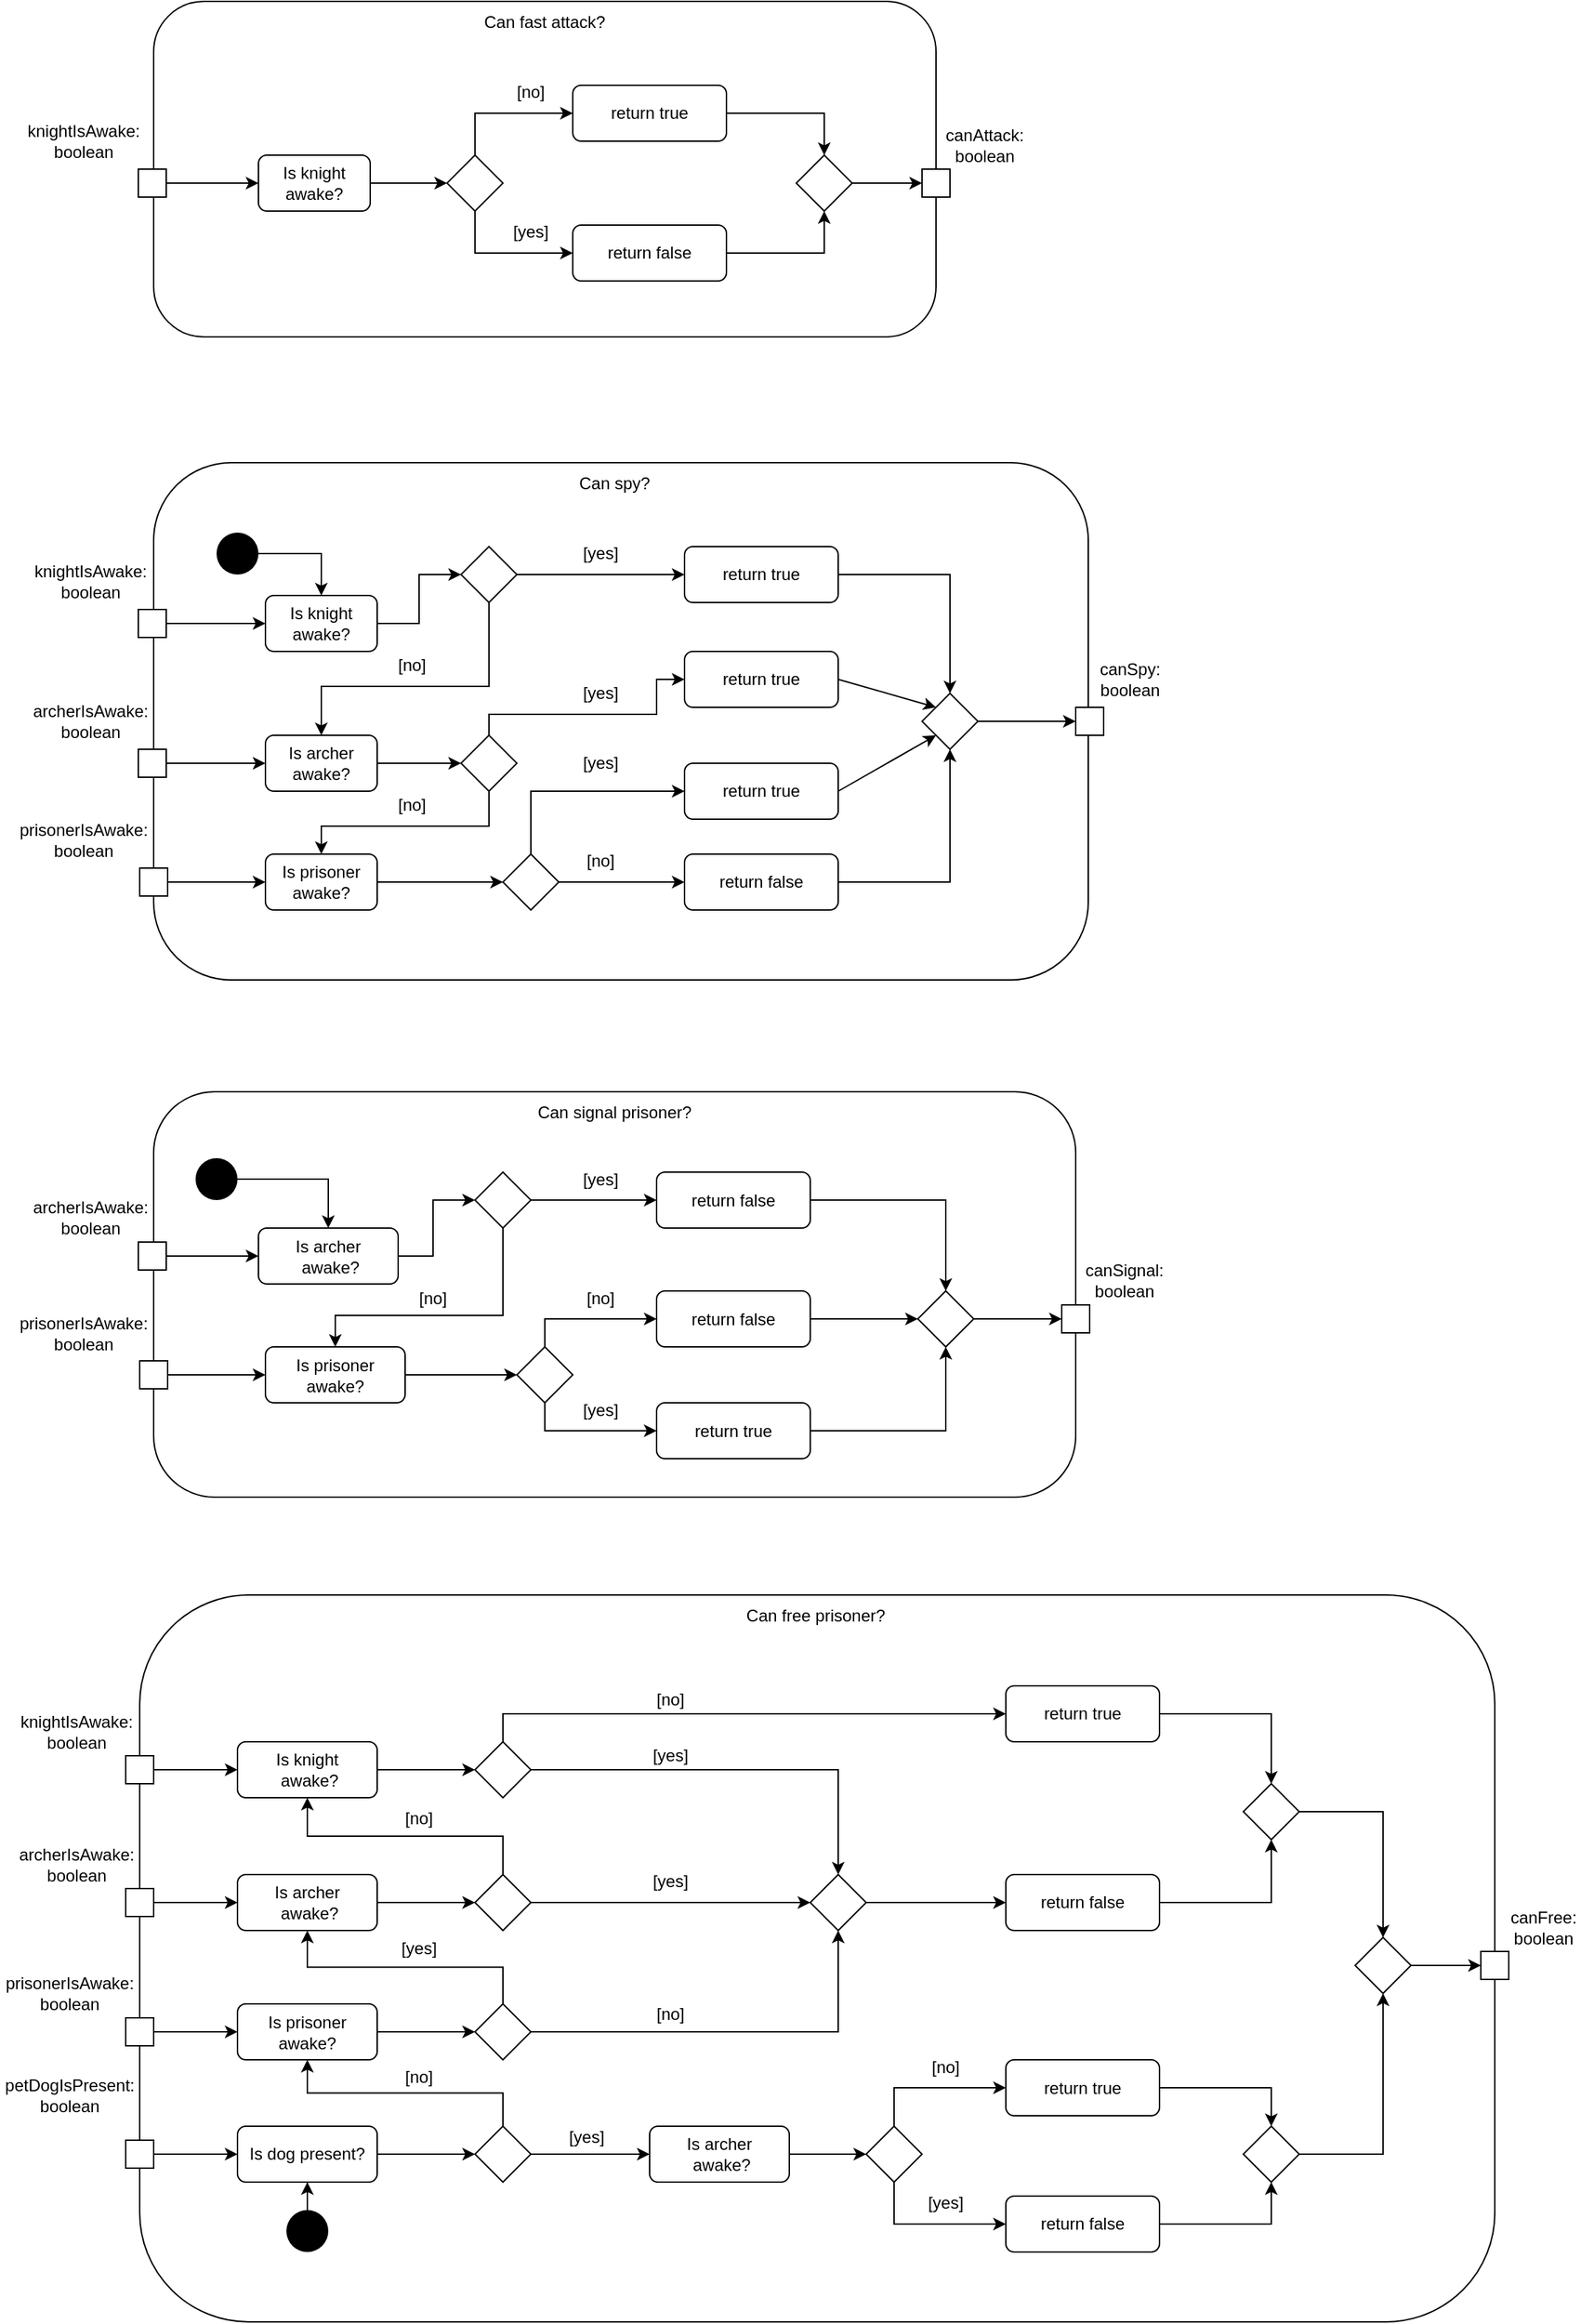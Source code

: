 <mxfile version="18.0.6" type="device"><diagram id="F-6555nhBSFnCL-JYYrk" name="Activity Diagram"><mxGraphModel dx="1100" dy="865" grid="1" gridSize="10" guides="1" tooltips="1" connect="1" arrows="1" fold="1" page="1" pageScale="1" pageWidth="1654" pageHeight="1169" math="0" shadow="0"><root><mxCell id="0"/><mxCell id="1" parent="0"/><mxCell id="mSTS2hrb1f3b5BNzl61b-1" value="" style="rounded=1;whiteSpace=wrap;html=1;" parent="1" vertex="1"><mxGeometry x="140" y="80" width="560" height="240" as="geometry"/></mxCell><mxCell id="mSTS2hrb1f3b5BNzl61b-2" value="Can fast attack?" style="text;html=1;strokeColor=none;fillColor=none;align=center;verticalAlign=middle;whiteSpace=wrap;rounded=0;" parent="1" vertex="1"><mxGeometry x="140" y="80" width="560" height="30" as="geometry"/></mxCell><mxCell id="mSTS2hrb1f3b5BNzl61b-3" value="knightIsAwake: boolean" style="text;html=1;strokeColor=none;fillColor=none;align=center;verticalAlign=middle;whiteSpace=wrap;rounded=0;" parent="1" vertex="1"><mxGeometry x="40" y="160" width="100" height="40" as="geometry"/></mxCell><mxCell id="owUKqP2FY6-8kWXUfqM4-66" style="edgeStyle=orthogonalEdgeStyle;rounded=0;orthogonalLoop=1;jettySize=auto;html=1;exitX=1;exitY=0.5;exitDx=0;exitDy=0;entryX=0;entryY=0.5;entryDx=0;entryDy=0;fontSize=12;" parent="1" source="mSTS2hrb1f3b5BNzl61b-4" target="owUKqP2FY6-8kWXUfqM4-55" edge="1"><mxGeometry relative="1" as="geometry"/></mxCell><mxCell id="mSTS2hrb1f3b5BNzl61b-4" value="" style="rounded=0;whiteSpace=wrap;html=1;" parent="1" vertex="1"><mxGeometry x="129" y="200" width="20" height="20" as="geometry"/></mxCell><mxCell id="mSTS2hrb1f3b5BNzl61b-5" value="" style="rounded=1;whiteSpace=wrap;html=1;" parent="1" vertex="1"><mxGeometry x="140" y="410" width="669" height="370" as="geometry"/></mxCell><mxCell id="mSTS2hrb1f3b5BNzl61b-6" value="Can spy?" style="text;html=1;strokeColor=none;fillColor=none;align=center;verticalAlign=middle;whiteSpace=wrap;rounded=0;" parent="1" vertex="1"><mxGeometry x="140" y="410" width="660" height="30" as="geometry"/></mxCell><mxCell id="mSTS2hrb1f3b5BNzl61b-31" style="edgeStyle=orthogonalEdgeStyle;rounded=0;orthogonalLoop=1;jettySize=auto;html=1;exitX=1;exitY=0.5;exitDx=0;exitDy=0;entryX=0;entryY=0.5;entryDx=0;entryDy=0;" parent="1" source="mSTS2hrb1f3b5BNzl61b-7" target="mSTS2hrb1f3b5BNzl61b-29" edge="1"><mxGeometry relative="1" as="geometry"/></mxCell><mxCell id="mSTS2hrb1f3b5BNzl61b-7" value="" style="rounded=0;whiteSpace=wrap;html=1;" parent="1" vertex="1"><mxGeometry x="129" y="515" width="20" height="20" as="geometry"/></mxCell><mxCell id="mSTS2hrb1f3b5BNzl61b-8" value="knightIsAwake: boolean" style="text;html=1;strokeColor=none;fillColor=none;align=center;verticalAlign=middle;whiteSpace=wrap;rounded=0;" parent="1" vertex="1"><mxGeometry x="50" y="475" width="90" height="40" as="geometry"/></mxCell><mxCell id="mSTS2hrb1f3b5BNzl61b-9" value="archerIsAwake: boolean" style="text;html=1;strokeColor=none;fillColor=none;align=center;verticalAlign=middle;whiteSpace=wrap;rounded=0;" parent="1" vertex="1"><mxGeometry x="50" y="577.5" width="90" height="35" as="geometry"/></mxCell><mxCell id="mSTS2hrb1f3b5BNzl61b-10" value="prisonerIsAwake: boolean" style="text;html=1;strokeColor=none;fillColor=none;align=center;verticalAlign=middle;whiteSpace=wrap;rounded=0;" parent="1" vertex="1"><mxGeometry x="40" y="660" width="100" height="40" as="geometry"/></mxCell><mxCell id="mSTS2hrb1f3b5BNzl61b-33" style="edgeStyle=orthogonalEdgeStyle;rounded=0;orthogonalLoop=1;jettySize=auto;html=1;exitX=1;exitY=0.5;exitDx=0;exitDy=0;entryX=0;entryY=0.5;entryDx=0;entryDy=0;" parent="1" source="mSTS2hrb1f3b5BNzl61b-11" target="mSTS2hrb1f3b5BNzl61b-32" edge="1"><mxGeometry relative="1" as="geometry"/></mxCell><mxCell id="mSTS2hrb1f3b5BNzl61b-11" value="" style="rounded=0;whiteSpace=wrap;html=1;" parent="1" vertex="1"><mxGeometry x="129" y="615" width="20" height="20" as="geometry"/></mxCell><mxCell id="mSTS2hrb1f3b5BNzl61b-49" style="edgeStyle=orthogonalEdgeStyle;rounded=0;orthogonalLoop=1;jettySize=auto;html=1;exitX=1;exitY=0.5;exitDx=0;exitDy=0;entryX=0;entryY=0.5;entryDx=0;entryDy=0;" parent="1" source="mSTS2hrb1f3b5BNzl61b-13" target="mSTS2hrb1f3b5BNzl61b-47" edge="1"><mxGeometry relative="1" as="geometry"><Array as="points"><mxPoint x="170" y="710"/><mxPoint x="170" y="710"/></Array></mxGeometry></mxCell><mxCell id="mSTS2hrb1f3b5BNzl61b-13" value="" style="rounded=0;whiteSpace=wrap;html=1;" parent="1" vertex="1"><mxGeometry x="130" y="700" width="20" height="20" as="geometry"/></mxCell><mxCell id="mSTS2hrb1f3b5BNzl61b-16" value="" style="rounded=0;whiteSpace=wrap;html=1;" parent="1" vertex="1"><mxGeometry x="800" y="585" width="20" height="20" as="geometry"/></mxCell><mxCell id="mSTS2hrb1f3b5BNzl61b-17" value="canSpy: boolean" style="text;html=1;strokeColor=none;fillColor=none;align=center;verticalAlign=middle;whiteSpace=wrap;rounded=0;" parent="1" vertex="1"><mxGeometry x="809" y="547.5" width="60" height="35" as="geometry"/></mxCell><mxCell id="mSTS2hrb1f3b5BNzl61b-27" style="edgeStyle=orthogonalEdgeStyle;rounded=0;orthogonalLoop=1;jettySize=auto;html=1;exitX=1;exitY=0.5;exitDx=0;exitDy=0;entryX=0;entryY=0.5;entryDx=0;entryDy=0;" parent="1" source="mSTS2hrb1f3b5BNzl61b-18" target="mSTS2hrb1f3b5BNzl61b-19" edge="1"><mxGeometry relative="1" as="geometry"/></mxCell><mxCell id="Atstb1nuNKTIHu442hOC-17" style="edgeStyle=orthogonalEdgeStyle;rounded=0;orthogonalLoop=1;jettySize=auto;html=1;exitX=0.5;exitY=1;exitDx=0;exitDy=0;entryX=0.5;entryY=0;entryDx=0;entryDy=0;fontSize=12;" edge="1" parent="1" source="mSTS2hrb1f3b5BNzl61b-18" target="mSTS2hrb1f3b5BNzl61b-32"><mxGeometry relative="1" as="geometry"><Array as="points"><mxPoint x="380" y="570"/><mxPoint x="260" y="570"/></Array></mxGeometry></mxCell><mxCell id="mSTS2hrb1f3b5BNzl61b-18" value="" style="rhombus;whiteSpace=wrap;html=1;" parent="1" vertex="1"><mxGeometry x="360" y="470" width="40" height="40" as="geometry"/></mxCell><mxCell id="mSTS2hrb1f3b5BNzl61b-21" style="edgeStyle=orthogonalEdgeStyle;rounded=0;orthogonalLoop=1;jettySize=auto;html=1;exitX=1;exitY=0.5;exitDx=0;exitDy=0;entryX=0.5;entryY=0;entryDx=0;entryDy=0;" parent="1" source="mSTS2hrb1f3b5BNzl61b-19" target="mSTS2hrb1f3b5BNzl61b-25" edge="1"><mxGeometry relative="1" as="geometry"><mxPoint x="660" y="515" as="targetPoint"/></mxGeometry></mxCell><mxCell id="mSTS2hrb1f3b5BNzl61b-19" value="return true" style="rounded=1;whiteSpace=wrap;html=1;" parent="1" vertex="1"><mxGeometry x="520" y="470" width="110" height="40" as="geometry"/></mxCell><mxCell id="mSTS2hrb1f3b5BNzl61b-26" style="edgeStyle=orthogonalEdgeStyle;rounded=0;orthogonalLoop=1;jettySize=auto;html=1;exitX=1;exitY=0.5;exitDx=0;exitDy=0;entryX=0;entryY=0.5;entryDx=0;entryDy=0;" parent="1" source="mSTS2hrb1f3b5BNzl61b-25" target="mSTS2hrb1f3b5BNzl61b-16" edge="1"><mxGeometry relative="1" as="geometry"/></mxCell><mxCell id="mSTS2hrb1f3b5BNzl61b-25" value="" style="rhombus;whiteSpace=wrap;html=1;" parent="1" vertex="1"><mxGeometry x="690" y="575" width="40" height="40" as="geometry"/></mxCell><mxCell id="mSTS2hrb1f3b5BNzl61b-28" value="[yes]" style="text;html=1;strokeColor=none;fillColor=none;align=center;verticalAlign=middle;whiteSpace=wrap;rounded=0;" parent="1" vertex="1"><mxGeometry x="430" y="460" width="60" height="30" as="geometry"/></mxCell><mxCell id="mSTS2hrb1f3b5BNzl61b-30" style="edgeStyle=orthogonalEdgeStyle;rounded=0;orthogonalLoop=1;jettySize=auto;html=1;exitX=1;exitY=0.5;exitDx=0;exitDy=0;entryX=0;entryY=0.5;entryDx=0;entryDy=0;" parent="1" source="mSTS2hrb1f3b5BNzl61b-29" target="mSTS2hrb1f3b5BNzl61b-18" edge="1"><mxGeometry relative="1" as="geometry"><Array as="points"><mxPoint x="330" y="525"/><mxPoint x="330" y="490"/></Array></mxGeometry></mxCell><mxCell id="mSTS2hrb1f3b5BNzl61b-29" value="Is knight awake?" style="rounded=1;whiteSpace=wrap;html=1;" parent="1" vertex="1"><mxGeometry x="220" y="505" width="80" height="40" as="geometry"/></mxCell><mxCell id="mSTS2hrb1f3b5BNzl61b-46" style="edgeStyle=orthogonalEdgeStyle;rounded=0;orthogonalLoop=1;jettySize=auto;html=1;exitX=1;exitY=0.5;exitDx=0;exitDy=0;entryX=0;entryY=0.5;entryDx=0;entryDy=0;" parent="1" source="mSTS2hrb1f3b5BNzl61b-32" target="mSTS2hrb1f3b5BNzl61b-34" edge="1"><mxGeometry relative="1" as="geometry"><Array as="points"/></mxGeometry></mxCell><mxCell id="mSTS2hrb1f3b5BNzl61b-32" value="Is archer awake?" style="rounded=1;whiteSpace=wrap;html=1;" parent="1" vertex="1"><mxGeometry x="220" y="605" width="80" height="40" as="geometry"/></mxCell><mxCell id="mSTS2hrb1f3b5BNzl61b-41" style="edgeStyle=orthogonalEdgeStyle;rounded=0;orthogonalLoop=1;jettySize=auto;html=1;exitX=0.5;exitY=1;exitDx=0;exitDy=0;entryX=0.5;entryY=0;entryDx=0;entryDy=0;" parent="1" source="mSTS2hrb1f3b5BNzl61b-34" target="mSTS2hrb1f3b5BNzl61b-47" edge="1"><mxGeometry relative="1" as="geometry"><Array as="points"><mxPoint x="380" y="670"/><mxPoint x="260" y="670"/></Array></mxGeometry></mxCell><mxCell id="Atstb1nuNKTIHu442hOC-19" style="edgeStyle=orthogonalEdgeStyle;rounded=0;orthogonalLoop=1;jettySize=auto;html=1;exitX=0.5;exitY=0;exitDx=0;exitDy=0;entryX=0;entryY=0.5;entryDx=0;entryDy=0;fontSize=12;" edge="1" parent="1" source="mSTS2hrb1f3b5BNzl61b-34" target="mSTS2hrb1f3b5BNzl61b-37"><mxGeometry relative="1" as="geometry"><Array as="points"><mxPoint x="380" y="590"/><mxPoint x="500" y="590"/><mxPoint x="500" y="565"/></Array></mxGeometry></mxCell><mxCell id="mSTS2hrb1f3b5BNzl61b-34" value="" style="rhombus;whiteSpace=wrap;html=1;" parent="1" vertex="1"><mxGeometry x="360" y="605" width="40" height="40" as="geometry"/></mxCell><mxCell id="mSTS2hrb1f3b5BNzl61b-36" value="[no]" style="text;html=1;strokeColor=none;fillColor=none;align=center;verticalAlign=middle;whiteSpace=wrap;rounded=0;" parent="1" vertex="1"><mxGeometry x="295" y="540" width="60" height="30" as="geometry"/></mxCell><mxCell id="mSTS2hrb1f3b5BNzl61b-39" style="rounded=0;orthogonalLoop=1;jettySize=auto;html=1;exitX=1;exitY=0.5;exitDx=0;exitDy=0;entryX=0;entryY=0;entryDx=0;entryDy=0;" parent="1" source="mSTS2hrb1f3b5BNzl61b-37" target="mSTS2hrb1f3b5BNzl61b-25" edge="1"><mxGeometry relative="1" as="geometry"/></mxCell><mxCell id="mSTS2hrb1f3b5BNzl61b-37" value="return true" style="rounded=1;whiteSpace=wrap;html=1;" parent="1" vertex="1"><mxGeometry x="520" y="545" width="110" height="40" as="geometry"/></mxCell><mxCell id="Atstb1nuNKTIHu442hOC-10" style="edgeStyle=orthogonalEdgeStyle;rounded=0;orthogonalLoop=1;jettySize=auto;html=1;exitX=0.5;exitY=0;exitDx=0;exitDy=0;entryX=0;entryY=0.5;entryDx=0;entryDy=0;fontSize=12;" edge="1" parent="1" source="mSTS2hrb1f3b5BNzl61b-40" target="mSTS2hrb1f3b5BNzl61b-43"><mxGeometry relative="1" as="geometry"/></mxCell><mxCell id="mSTS2hrb1f3b5BNzl61b-40" value="" style="rhombus;whiteSpace=wrap;html=1;" parent="1" vertex="1"><mxGeometry x="390" y="690" width="40" height="40" as="geometry"/></mxCell><mxCell id="mSTS2hrb1f3b5BNzl61b-42" value="[no]" style="text;html=1;strokeColor=none;fillColor=none;align=center;verticalAlign=middle;whiteSpace=wrap;rounded=0;" parent="1" vertex="1"><mxGeometry x="295" y="640" width="60" height="30" as="geometry"/></mxCell><mxCell id="mSTS2hrb1f3b5BNzl61b-45" style="rounded=0;orthogonalLoop=1;jettySize=auto;html=1;exitX=1;exitY=0.5;exitDx=0;exitDy=0;entryX=0;entryY=1;entryDx=0;entryDy=0;" parent="1" source="mSTS2hrb1f3b5BNzl61b-43" target="mSTS2hrb1f3b5BNzl61b-25" edge="1"><mxGeometry relative="1" as="geometry"/></mxCell><mxCell id="mSTS2hrb1f3b5BNzl61b-43" value="return true" style="rounded=1;whiteSpace=wrap;html=1;" parent="1" vertex="1"><mxGeometry x="520" y="625" width="110" height="40" as="geometry"/></mxCell><mxCell id="mSTS2hrb1f3b5BNzl61b-48" style="edgeStyle=orthogonalEdgeStyle;rounded=0;orthogonalLoop=1;jettySize=auto;html=1;exitX=1;exitY=0.5;exitDx=0;exitDy=0;entryX=0;entryY=0.5;entryDx=0;entryDy=0;" parent="1" source="mSTS2hrb1f3b5BNzl61b-47" target="mSTS2hrb1f3b5BNzl61b-40" edge="1"><mxGeometry relative="1" as="geometry"><Array as="points"/></mxGeometry></mxCell><mxCell id="mSTS2hrb1f3b5BNzl61b-47" value="Is prisoner awake?" style="rounded=1;whiteSpace=wrap;html=1;" parent="1" vertex="1"><mxGeometry x="220" y="690" width="80" height="40" as="geometry"/></mxCell><mxCell id="mSTS2hrb1f3b5BNzl61b-53" style="edgeStyle=orthogonalEdgeStyle;rounded=0;orthogonalLoop=1;jettySize=auto;html=1;exitX=1;exitY=0.5;exitDx=0;exitDy=0;entryX=0.5;entryY=1;entryDx=0;entryDy=0;" parent="1" source="mSTS2hrb1f3b5BNzl61b-52" target="mSTS2hrb1f3b5BNzl61b-25" edge="1"><mxGeometry relative="1" as="geometry"/></mxCell><mxCell id="mSTS2hrb1f3b5BNzl61b-52" value="return false" style="rounded=1;whiteSpace=wrap;html=1;" parent="1" vertex="1"><mxGeometry x="520" y="690" width="110" height="40" as="geometry"/></mxCell><mxCell id="Atstb1nuNKTIHu442hOC-11" style="edgeStyle=orthogonalEdgeStyle;rounded=0;orthogonalLoop=1;jettySize=auto;html=1;exitX=1;exitY=0.5;exitDx=0;exitDy=0;entryX=0;entryY=0.5;entryDx=0;entryDy=0;fontSize=12;" edge="1" parent="1" source="mSTS2hrb1f3b5BNzl61b-40" target="mSTS2hrb1f3b5BNzl61b-52"><mxGeometry relative="1" as="geometry"><Array as="points"><mxPoint x="520" y="710"/></Array></mxGeometry></mxCell><mxCell id="mSTS2hrb1f3b5BNzl61b-55" value="[no]" style="text;html=1;strokeColor=none;fillColor=none;align=center;verticalAlign=middle;whiteSpace=wrap;rounded=0;" parent="1" vertex="1"><mxGeometry x="430" y="680" width="60" height="30" as="geometry"/></mxCell><mxCell id="mSTS2hrb1f3b5BNzl61b-56" value="[yes]" style="text;html=1;strokeColor=none;fillColor=none;align=center;verticalAlign=middle;whiteSpace=wrap;rounded=0;" parent="1" vertex="1"><mxGeometry x="430" y="560" width="60" height="30" as="geometry"/></mxCell><mxCell id="mSTS2hrb1f3b5BNzl61b-57" value="[yes]" style="text;html=1;strokeColor=none;fillColor=none;align=center;verticalAlign=middle;whiteSpace=wrap;rounded=0;" parent="1" vertex="1"><mxGeometry x="430" y="610" width="60" height="30" as="geometry"/></mxCell><mxCell id="mSTS2hrb1f3b5BNzl61b-59" value="" style="rounded=1;whiteSpace=wrap;html=1;" parent="1" vertex="1"><mxGeometry x="140" y="860" width="660" height="290" as="geometry"/></mxCell><mxCell id="mSTS2hrb1f3b5BNzl61b-60" value="Can signal prisoner?" style="text;html=1;strokeColor=none;fillColor=none;align=center;verticalAlign=middle;whiteSpace=wrap;rounded=0;" parent="1" vertex="1"><mxGeometry x="140" y="860" width="660" height="30" as="geometry"/></mxCell><mxCell id="mSTS2hrb1f3b5BNzl61b-61" value="archerIsAwake: boolean" style="text;html=1;strokeColor=none;fillColor=none;align=center;verticalAlign=middle;whiteSpace=wrap;rounded=0;" parent="1" vertex="1"><mxGeometry x="50" y="932.5" width="90" height="35" as="geometry"/></mxCell><mxCell id="mSTS2hrb1f3b5BNzl61b-62" value="prisonerIsAwake: boolean" style="text;html=1;strokeColor=none;fillColor=none;align=center;verticalAlign=middle;whiteSpace=wrap;rounded=0;" parent="1" vertex="1"><mxGeometry x="40" y="1012.5" width="100" height="40" as="geometry"/></mxCell><mxCell id="mSTS2hrb1f3b5BNzl61b-66" style="rounded=0;orthogonalLoop=1;jettySize=auto;html=1;exitX=1;exitY=0.5;exitDx=0;exitDy=0;entryX=0;entryY=0.5;entryDx=0;entryDy=0;edgeStyle=orthogonalEdgeStyle;" parent="1" source="mSTS2hrb1f3b5BNzl61b-63" target="mSTS2hrb1f3b5BNzl61b-65" edge="1"><mxGeometry relative="1" as="geometry"/></mxCell><mxCell id="mSTS2hrb1f3b5BNzl61b-63" value="" style="rounded=0;whiteSpace=wrap;html=1;" parent="1" vertex="1"><mxGeometry x="129" y="967.5" width="20" height="20" as="geometry"/></mxCell><mxCell id="mSTS2hrb1f3b5BNzl61b-76" style="rounded=0;orthogonalLoop=1;jettySize=auto;html=1;exitX=1;exitY=0.5;exitDx=0;exitDy=0;entryX=0;entryY=0.5;entryDx=0;entryDy=0;edgeStyle=orthogonalEdgeStyle;" parent="1" source="mSTS2hrb1f3b5BNzl61b-64" target="mSTS2hrb1f3b5BNzl61b-75" edge="1"><mxGeometry relative="1" as="geometry"/></mxCell><mxCell id="mSTS2hrb1f3b5BNzl61b-64" value="" style="rounded=0;whiteSpace=wrap;html=1;" parent="1" vertex="1"><mxGeometry x="130" y="1052.5" width="20" height="20" as="geometry"/></mxCell><mxCell id="mSTS2hrb1f3b5BNzl61b-68" style="rounded=0;orthogonalLoop=1;jettySize=auto;html=1;exitX=1;exitY=0.5;exitDx=0;exitDy=0;entryX=0;entryY=0.5;entryDx=0;entryDy=0;edgeStyle=elbowEdgeStyle;" parent="1" source="mSTS2hrb1f3b5BNzl61b-65" target="mSTS2hrb1f3b5BNzl61b-67" edge="1"><mxGeometry relative="1" as="geometry"><Array as="points"><mxPoint x="340" y="938"/><mxPoint x="340" y="980"/></Array></mxGeometry></mxCell><mxCell id="mSTS2hrb1f3b5BNzl61b-65" value="Is archer&lt;br&gt;&amp;nbsp;awake?" style="rounded=1;whiteSpace=wrap;html=1;" parent="1" vertex="1"><mxGeometry x="215" y="957.5" width="100" height="40" as="geometry"/></mxCell><mxCell id="mSTS2hrb1f3b5BNzl61b-70" style="edgeStyle=orthogonalEdgeStyle;rounded=0;orthogonalLoop=1;jettySize=auto;html=1;exitX=1;exitY=0.5;exitDx=0;exitDy=0;entryX=0;entryY=0.5;entryDx=0;entryDy=0;" parent="1" source="mSTS2hrb1f3b5BNzl61b-67" target="mSTS2hrb1f3b5BNzl61b-69" edge="1"><mxGeometry relative="1" as="geometry"/></mxCell><mxCell id="mSTS2hrb1f3b5BNzl61b-73" style="edgeStyle=orthogonalEdgeStyle;rounded=0;orthogonalLoop=1;jettySize=auto;html=1;exitX=0.5;exitY=1;exitDx=0;exitDy=0;entryX=0.5;entryY=0;entryDx=0;entryDy=0;" parent="1" source="mSTS2hrb1f3b5BNzl61b-67" target="mSTS2hrb1f3b5BNzl61b-75" edge="1"><mxGeometry relative="1" as="geometry"><Array as="points"><mxPoint x="390" y="1020"/><mxPoint x="270" y="1020"/></Array></mxGeometry></mxCell><mxCell id="mSTS2hrb1f3b5BNzl61b-67" value="" style="rhombus;whiteSpace=wrap;html=1;" parent="1" vertex="1"><mxGeometry x="370" y="917.5" width="40" height="40" as="geometry"/></mxCell><mxCell id="mSTS2hrb1f3b5BNzl61b-89" style="edgeStyle=orthogonalEdgeStyle;rounded=0;orthogonalLoop=1;jettySize=auto;html=1;exitX=1;exitY=0.5;exitDx=0;exitDy=0;entryX=0.5;entryY=0;entryDx=0;entryDy=0;" parent="1" source="mSTS2hrb1f3b5BNzl61b-69" target="mSTS2hrb1f3b5BNzl61b-87" edge="1"><mxGeometry relative="1" as="geometry"/></mxCell><mxCell id="mSTS2hrb1f3b5BNzl61b-69" value="return false" style="rounded=1;whiteSpace=wrap;html=1;" parent="1" vertex="1"><mxGeometry x="500" y="917.5" width="110" height="40" as="geometry"/></mxCell><mxCell id="mSTS2hrb1f3b5BNzl61b-71" value="[yes]" style="text;html=1;strokeColor=none;fillColor=none;align=center;verticalAlign=middle;whiteSpace=wrap;rounded=0;" parent="1" vertex="1"><mxGeometry x="430" y="907.5" width="60" height="30" as="geometry"/></mxCell><mxCell id="mSTS2hrb1f3b5BNzl61b-79" style="edgeStyle=orthogonalEdgeStyle;rounded=0;orthogonalLoop=1;jettySize=auto;html=1;exitX=0.5;exitY=0;exitDx=0;exitDy=0;entryX=0;entryY=0.5;entryDx=0;entryDy=0;" parent="1" source="mSTS2hrb1f3b5BNzl61b-72" target="mSTS2hrb1f3b5BNzl61b-78" edge="1"><mxGeometry relative="1" as="geometry"/></mxCell><mxCell id="mSTS2hrb1f3b5BNzl61b-82" style="edgeStyle=orthogonalEdgeStyle;rounded=0;orthogonalLoop=1;jettySize=auto;html=1;exitX=0.5;exitY=1;exitDx=0;exitDy=0;entryX=0;entryY=0.5;entryDx=0;entryDy=0;" parent="1" source="mSTS2hrb1f3b5BNzl61b-72" target="mSTS2hrb1f3b5BNzl61b-81" edge="1"><mxGeometry relative="1" as="geometry"/></mxCell><mxCell id="mSTS2hrb1f3b5BNzl61b-72" value="" style="rhombus;whiteSpace=wrap;html=1;" parent="1" vertex="1"><mxGeometry x="400" y="1042.5" width="40" height="40" as="geometry"/></mxCell><mxCell id="mSTS2hrb1f3b5BNzl61b-74" value="[no]" style="text;html=1;strokeColor=none;fillColor=none;align=center;verticalAlign=middle;whiteSpace=wrap;rounded=0;" parent="1" vertex="1"><mxGeometry x="310" y="992.5" width="60" height="30" as="geometry"/></mxCell><mxCell id="mSTS2hrb1f3b5BNzl61b-77" style="rounded=0;orthogonalLoop=1;jettySize=auto;html=1;exitX=1;exitY=0.5;exitDx=0;exitDy=0;entryX=0;entryY=0.5;entryDx=0;entryDy=0;edgeStyle=elbowEdgeStyle;" parent="1" source="mSTS2hrb1f3b5BNzl61b-75" target="mSTS2hrb1f3b5BNzl61b-72" edge="1"><mxGeometry relative="1" as="geometry"><Array as="points"><mxPoint x="350" y="1060"/></Array></mxGeometry></mxCell><mxCell id="mSTS2hrb1f3b5BNzl61b-75" value="Is prisoner awake?" style="rounded=1;whiteSpace=wrap;html=1;" parent="1" vertex="1"><mxGeometry x="220" y="1042.5" width="100" height="40" as="geometry"/></mxCell><mxCell id="mSTS2hrb1f3b5BNzl61b-90" style="edgeStyle=orthogonalEdgeStyle;rounded=0;orthogonalLoop=1;jettySize=auto;html=1;exitX=1;exitY=0.5;exitDx=0;exitDy=0;entryX=0;entryY=0.5;entryDx=0;entryDy=0;" parent="1" source="mSTS2hrb1f3b5BNzl61b-78" target="mSTS2hrb1f3b5BNzl61b-87" edge="1"><mxGeometry relative="1" as="geometry"/></mxCell><mxCell id="mSTS2hrb1f3b5BNzl61b-78" value="return false" style="rounded=1;whiteSpace=wrap;html=1;" parent="1" vertex="1"><mxGeometry x="500" y="1002.5" width="110" height="40" as="geometry"/></mxCell><mxCell id="mSTS2hrb1f3b5BNzl61b-80" value="[no]" style="text;html=1;strokeColor=none;fillColor=none;align=center;verticalAlign=middle;whiteSpace=wrap;rounded=0;" parent="1" vertex="1"><mxGeometry x="430" y="992.5" width="60" height="30" as="geometry"/></mxCell><mxCell id="mSTS2hrb1f3b5BNzl61b-91" style="edgeStyle=orthogonalEdgeStyle;rounded=0;orthogonalLoop=1;jettySize=auto;html=1;exitX=1;exitY=0.5;exitDx=0;exitDy=0;entryX=0.5;entryY=1;entryDx=0;entryDy=0;" parent="1" source="mSTS2hrb1f3b5BNzl61b-81" target="mSTS2hrb1f3b5BNzl61b-87" edge="1"><mxGeometry relative="1" as="geometry"/></mxCell><mxCell id="mSTS2hrb1f3b5BNzl61b-81" value="return true" style="rounded=1;whiteSpace=wrap;html=1;" parent="1" vertex="1"><mxGeometry x="500" y="1082.5" width="110" height="40" as="geometry"/></mxCell><mxCell id="mSTS2hrb1f3b5BNzl61b-83" value="[yes]" style="text;html=1;strokeColor=none;fillColor=none;align=center;verticalAlign=middle;whiteSpace=wrap;rounded=0;" parent="1" vertex="1"><mxGeometry x="430" y="1072.5" width="60" height="30" as="geometry"/></mxCell><mxCell id="mSTS2hrb1f3b5BNzl61b-84" value="" style="rounded=0;whiteSpace=wrap;html=1;" parent="1" vertex="1"><mxGeometry x="790" y="1012.5" width="20" height="20" as="geometry"/></mxCell><mxCell id="mSTS2hrb1f3b5BNzl61b-85" value="canSignal: boolean" style="text;html=1;strokeColor=none;fillColor=none;align=center;verticalAlign=middle;whiteSpace=wrap;rounded=0;" parent="1" vertex="1"><mxGeometry x="800" y="977.5" width="70" height="35" as="geometry"/></mxCell><mxCell id="mSTS2hrb1f3b5BNzl61b-88" style="edgeStyle=orthogonalEdgeStyle;rounded=0;orthogonalLoop=1;jettySize=auto;html=1;exitX=1;exitY=0.5;exitDx=0;exitDy=0;entryX=0;entryY=0.5;entryDx=0;entryDy=0;" parent="1" source="mSTS2hrb1f3b5BNzl61b-87" target="mSTS2hrb1f3b5BNzl61b-84" edge="1"><mxGeometry relative="1" as="geometry"/></mxCell><mxCell id="mSTS2hrb1f3b5BNzl61b-87" value="" style="rhombus;whiteSpace=wrap;html=1;" parent="1" vertex="1"><mxGeometry x="687" y="1002.5" width="40" height="40" as="geometry"/></mxCell><mxCell id="mSTS2hrb1f3b5BNzl61b-92" value="" style="rounded=1;whiteSpace=wrap;html=1;" parent="1" vertex="1"><mxGeometry x="130" y="1220" width="970" height="520" as="geometry"/></mxCell><mxCell id="mSTS2hrb1f3b5BNzl61b-93" value="Can free prisoner?" style="text;html=1;strokeColor=none;fillColor=none;align=center;verticalAlign=middle;whiteSpace=wrap;rounded=0;" parent="1" vertex="1"><mxGeometry x="129" y="1220" width="970" height="30" as="geometry"/></mxCell><mxCell id="mSTS2hrb1f3b5BNzl61b-94" value="knightIsAwake: boolean" style="text;html=1;strokeColor=none;fillColor=none;align=center;verticalAlign=middle;whiteSpace=wrap;rounded=0;" parent="1" vertex="1"><mxGeometry x="40" y="1300" width="90" height="35" as="geometry"/></mxCell><mxCell id="mSTS2hrb1f3b5BNzl61b-120" style="edgeStyle=orthogonalEdgeStyle;rounded=0;orthogonalLoop=1;jettySize=auto;html=1;exitX=1;exitY=0.5;exitDx=0;exitDy=0;entryX=0;entryY=0.5;entryDx=0;entryDy=0;" parent="1" source="mSTS2hrb1f3b5BNzl61b-95" target="mSTS2hrb1f3b5BNzl61b-117" edge="1"><mxGeometry relative="1" as="geometry"/></mxCell><mxCell id="mSTS2hrb1f3b5BNzl61b-95" value="" style="rounded=0;whiteSpace=wrap;html=1;" parent="1" vertex="1"><mxGeometry x="120" y="1335" width="20" height="20" as="geometry"/></mxCell><mxCell id="mSTS2hrb1f3b5BNzl61b-96" value="archerIsAwake: boolean" style="text;html=1;strokeColor=none;fillColor=none;align=center;verticalAlign=middle;whiteSpace=wrap;rounded=0;" parent="1" vertex="1"><mxGeometry x="40" y="1395" width="90" height="35" as="geometry"/></mxCell><mxCell id="mSTS2hrb1f3b5BNzl61b-121" style="edgeStyle=orthogonalEdgeStyle;rounded=0;orthogonalLoop=1;jettySize=auto;html=1;exitX=1;exitY=0.5;exitDx=0;exitDy=0;entryX=0;entryY=0.5;entryDx=0;entryDy=0;" parent="1" source="mSTS2hrb1f3b5BNzl61b-97" target="mSTS2hrb1f3b5BNzl61b-116" edge="1"><mxGeometry relative="1" as="geometry"/></mxCell><mxCell id="mSTS2hrb1f3b5BNzl61b-97" value="" style="rounded=0;whiteSpace=wrap;html=1;" parent="1" vertex="1"><mxGeometry x="120" y="1430" width="20" height="20" as="geometry"/></mxCell><mxCell id="mSTS2hrb1f3b5BNzl61b-98" value="prisonerIsAwake: boolean" style="text;html=1;strokeColor=none;fillColor=none;align=center;verticalAlign=middle;whiteSpace=wrap;rounded=0;" parent="1" vertex="1"><mxGeometry x="30" y="1487.5" width="100" height="35" as="geometry"/></mxCell><mxCell id="mSTS2hrb1f3b5BNzl61b-122" style="edgeStyle=orthogonalEdgeStyle;rounded=0;orthogonalLoop=1;jettySize=auto;html=1;exitX=1;exitY=0.5;exitDx=0;exitDy=0;entryX=0;entryY=0.5;entryDx=0;entryDy=0;" parent="1" source="mSTS2hrb1f3b5BNzl61b-99" target="mSTS2hrb1f3b5BNzl61b-109" edge="1"><mxGeometry relative="1" as="geometry"/></mxCell><mxCell id="mSTS2hrb1f3b5BNzl61b-99" value="" style="rounded=0;whiteSpace=wrap;html=1;" parent="1" vertex="1"><mxGeometry x="120" y="1522.5" width="20" height="20" as="geometry"/></mxCell><mxCell id="mSTS2hrb1f3b5BNzl61b-100" value="petDogIsPresent: boolean" style="text;html=1;strokeColor=none;fillColor=none;align=center;verticalAlign=middle;whiteSpace=wrap;rounded=0;" parent="1" vertex="1"><mxGeometry x="30" y="1560" width="100" height="35" as="geometry"/></mxCell><mxCell id="mSTS2hrb1f3b5BNzl61b-123" style="edgeStyle=orthogonalEdgeStyle;rounded=0;orthogonalLoop=1;jettySize=auto;html=1;exitX=1;exitY=0.5;exitDx=0;exitDy=0;entryX=0;entryY=0.5;entryDx=0;entryDy=0;" parent="1" source="mSTS2hrb1f3b5BNzl61b-101" target="mSTS2hrb1f3b5BNzl61b-102" edge="1"><mxGeometry relative="1" as="geometry"/></mxCell><mxCell id="mSTS2hrb1f3b5BNzl61b-101" value="" style="rounded=0;whiteSpace=wrap;html=1;" parent="1" vertex="1"><mxGeometry x="120" y="1610" width="20" height="20" as="geometry"/></mxCell><mxCell id="mSTS2hrb1f3b5BNzl61b-106" style="edgeStyle=orthogonalEdgeStyle;rounded=0;orthogonalLoop=1;jettySize=auto;html=1;exitX=1;exitY=0.5;exitDx=0;exitDy=0;entryX=0;entryY=0.5;entryDx=0;entryDy=0;" parent="1" source="mSTS2hrb1f3b5BNzl61b-102" target="mSTS2hrb1f3b5BNzl61b-103" edge="1"><mxGeometry relative="1" as="geometry"/></mxCell><mxCell id="mSTS2hrb1f3b5BNzl61b-102" value="Is dog present?" style="rounded=1;whiteSpace=wrap;html=1;" parent="1" vertex="1"><mxGeometry x="200" y="1600" width="100" height="40" as="geometry"/></mxCell><mxCell id="mSTS2hrb1f3b5BNzl61b-105" style="edgeStyle=orthogonalEdgeStyle;rounded=0;orthogonalLoop=1;jettySize=auto;html=1;exitX=1;exitY=0.5;exitDx=0;exitDy=0;entryX=0;entryY=0.5;entryDx=0;entryDy=0;" parent="1" source="mSTS2hrb1f3b5BNzl61b-103" target="mSTS2hrb1f3b5BNzl61b-104" edge="1"><mxGeometry relative="1" as="geometry"/></mxCell><mxCell id="mSTS2hrb1f3b5BNzl61b-112" style="edgeStyle=orthogonalEdgeStyle;rounded=0;orthogonalLoop=1;jettySize=auto;html=1;exitX=0.5;exitY=0;exitDx=0;exitDy=0;entryX=0.5;entryY=1;entryDx=0;entryDy=0;" parent="1" source="mSTS2hrb1f3b5BNzl61b-103" target="mSTS2hrb1f3b5BNzl61b-109" edge="1"><mxGeometry relative="1" as="geometry"/></mxCell><mxCell id="mSTS2hrb1f3b5BNzl61b-103" value="" style="rhombus;whiteSpace=wrap;html=1;" parent="1" vertex="1"><mxGeometry x="370" y="1600" width="40" height="40" as="geometry"/></mxCell><mxCell id="owUKqP2FY6-8kWXUfqM4-1" style="edgeStyle=orthogonalEdgeStyle;rounded=0;orthogonalLoop=1;jettySize=auto;html=1;exitX=1;exitY=0.5;exitDx=0;exitDy=0;entryX=0;entryY=0.5;entryDx=0;entryDy=0;" parent="1" source="mSTS2hrb1f3b5BNzl61b-104" target="mSTS2hrb1f3b5BNzl61b-108" edge="1"><mxGeometry relative="1" as="geometry"/></mxCell><mxCell id="mSTS2hrb1f3b5BNzl61b-104" value="Is archer&lt;br&gt;&amp;nbsp;awake?" style="rounded=1;whiteSpace=wrap;html=1;" parent="1" vertex="1"><mxGeometry x="495" y="1600" width="100" height="40" as="geometry"/></mxCell><mxCell id="mSTS2hrb1f3b5BNzl61b-107" value="[yes]" style="text;html=1;strokeColor=none;fillColor=none;align=center;verticalAlign=middle;whiteSpace=wrap;rounded=0;" parent="1" vertex="1"><mxGeometry x="420" y="1592.5" width="60" height="30" as="geometry"/></mxCell><mxCell id="owUKqP2FY6-8kWXUfqM4-5" style="edgeStyle=orthogonalEdgeStyle;rounded=0;orthogonalLoop=1;jettySize=auto;html=1;exitX=0.5;exitY=1;exitDx=0;exitDy=0;entryX=0;entryY=0.5;entryDx=0;entryDy=0;" parent="1" source="mSTS2hrb1f3b5BNzl61b-108" target="owUKqP2FY6-8kWXUfqM4-4" edge="1"><mxGeometry relative="1" as="geometry"/></mxCell><mxCell id="owUKqP2FY6-8kWXUfqM4-6" style="edgeStyle=orthogonalEdgeStyle;rounded=0;orthogonalLoop=1;jettySize=auto;html=1;exitX=0.5;exitY=0;exitDx=0;exitDy=0;entryX=0;entryY=0.5;entryDx=0;entryDy=0;" parent="1" source="mSTS2hrb1f3b5BNzl61b-108" target="owUKqP2FY6-8kWXUfqM4-3" edge="1"><mxGeometry relative="1" as="geometry"/></mxCell><mxCell id="mSTS2hrb1f3b5BNzl61b-108" value="" style="rhombus;whiteSpace=wrap;html=1;" parent="1" vertex="1"><mxGeometry x="650" y="1600" width="40" height="40" as="geometry"/></mxCell><mxCell id="mSTS2hrb1f3b5BNzl61b-111" style="edgeStyle=orthogonalEdgeStyle;rounded=0;orthogonalLoop=1;jettySize=auto;html=1;exitX=1;exitY=0.5;exitDx=0;exitDy=0;entryX=0;entryY=0.5;entryDx=0;entryDy=0;" parent="1" source="mSTS2hrb1f3b5BNzl61b-109" target="mSTS2hrb1f3b5BNzl61b-110" edge="1"><mxGeometry relative="1" as="geometry"/></mxCell><mxCell id="mSTS2hrb1f3b5BNzl61b-109" value="Is prisoner awake?" style="rounded=1;whiteSpace=wrap;html=1;" parent="1" vertex="1"><mxGeometry x="200" y="1512.5" width="100" height="40" as="geometry"/></mxCell><mxCell id="mSTS2hrb1f3b5BNzl61b-124" style="edgeStyle=orthogonalEdgeStyle;rounded=0;orthogonalLoop=1;jettySize=auto;html=1;exitX=0.5;exitY=0;exitDx=0;exitDy=0;entryX=0.5;entryY=1;entryDx=0;entryDy=0;" parent="1" source="mSTS2hrb1f3b5BNzl61b-110" target="mSTS2hrb1f3b5BNzl61b-116" edge="1"><mxGeometry relative="1" as="geometry"/></mxCell><mxCell id="owUKqP2FY6-8kWXUfqM4-21" style="edgeStyle=orthogonalEdgeStyle;rounded=0;orthogonalLoop=1;jettySize=auto;html=1;exitX=1;exitY=0.5;exitDx=0;exitDy=0;entryX=0.5;entryY=1;entryDx=0;entryDy=0;fontSize=10;" parent="1" source="mSTS2hrb1f3b5BNzl61b-110" target="owUKqP2FY6-8kWXUfqM4-19" edge="1"><mxGeometry relative="1" as="geometry"/></mxCell><mxCell id="mSTS2hrb1f3b5BNzl61b-110" value="" style="rhombus;whiteSpace=wrap;html=1;" parent="1" vertex="1"><mxGeometry x="370" y="1512.5" width="40" height="40" as="geometry"/></mxCell><mxCell id="mSTS2hrb1f3b5BNzl61b-113" value="[no]" style="text;html=1;strokeColor=none;fillColor=none;align=center;verticalAlign=middle;whiteSpace=wrap;rounded=0;" parent="1" vertex="1"><mxGeometry x="300" y="1550" width="60" height="30" as="geometry"/></mxCell><mxCell id="mSTS2hrb1f3b5BNzl61b-125" style="edgeStyle=orthogonalEdgeStyle;rounded=0;orthogonalLoop=1;jettySize=auto;html=1;exitX=0.5;exitY=0;exitDx=0;exitDy=0;entryX=0.5;entryY=1;entryDx=0;entryDy=0;" parent="1" source="mSTS2hrb1f3b5BNzl61b-114" target="mSTS2hrb1f3b5BNzl61b-117" edge="1"><mxGeometry relative="1" as="geometry"/></mxCell><mxCell id="owUKqP2FY6-8kWXUfqM4-24" style="edgeStyle=orthogonalEdgeStyle;rounded=0;orthogonalLoop=1;jettySize=auto;html=1;exitX=1;exitY=0.5;exitDx=0;exitDy=0;entryX=0;entryY=0.5;entryDx=0;entryDy=0;fontSize=12;" parent="1" source="mSTS2hrb1f3b5BNzl61b-114" target="owUKqP2FY6-8kWXUfqM4-19" edge="1"><mxGeometry relative="1" as="geometry"/></mxCell><mxCell id="mSTS2hrb1f3b5BNzl61b-114" value="" style="rhombus;whiteSpace=wrap;html=1;" parent="1" vertex="1"><mxGeometry x="370" y="1420" width="40" height="40" as="geometry"/></mxCell><mxCell id="owUKqP2FY6-8kWXUfqM4-25" style="edgeStyle=orthogonalEdgeStyle;rounded=0;orthogonalLoop=1;jettySize=auto;html=1;exitX=1;exitY=0.5;exitDx=0;exitDy=0;entryX=0.5;entryY=0;entryDx=0;entryDy=0;fontSize=12;" parent="1" source="mSTS2hrb1f3b5BNzl61b-115" target="owUKqP2FY6-8kWXUfqM4-19" edge="1"><mxGeometry relative="1" as="geometry"/></mxCell><mxCell id="owUKqP2FY6-8kWXUfqM4-29" style="edgeStyle=orthogonalEdgeStyle;rounded=0;orthogonalLoop=1;jettySize=auto;html=1;exitX=0.5;exitY=0;exitDx=0;exitDy=0;entryX=0;entryY=0.5;entryDx=0;entryDy=0;fontSize=12;" parent="1" source="mSTS2hrb1f3b5BNzl61b-115" target="owUKqP2FY6-8kWXUfqM4-28" edge="1"><mxGeometry relative="1" as="geometry"/></mxCell><mxCell id="mSTS2hrb1f3b5BNzl61b-115" value="" style="rhombus;whiteSpace=wrap;html=1;" parent="1" vertex="1"><mxGeometry x="370" y="1325" width="40" height="40" as="geometry"/></mxCell><mxCell id="mSTS2hrb1f3b5BNzl61b-119" style="edgeStyle=orthogonalEdgeStyle;rounded=0;orthogonalLoop=1;jettySize=auto;html=1;exitX=1;exitY=0.5;exitDx=0;exitDy=0;entryX=0;entryY=0.5;entryDx=0;entryDy=0;" parent="1" source="mSTS2hrb1f3b5BNzl61b-116" target="mSTS2hrb1f3b5BNzl61b-114" edge="1"><mxGeometry relative="1" as="geometry"/></mxCell><mxCell id="mSTS2hrb1f3b5BNzl61b-116" value="Is archer&lt;br&gt;&amp;nbsp;awake?" style="rounded=1;whiteSpace=wrap;html=1;" parent="1" vertex="1"><mxGeometry x="200" y="1420" width="100" height="40" as="geometry"/></mxCell><mxCell id="mSTS2hrb1f3b5BNzl61b-118" style="edgeStyle=orthogonalEdgeStyle;rounded=0;orthogonalLoop=1;jettySize=auto;html=1;exitX=1;exitY=0.5;exitDx=0;exitDy=0;entryX=0;entryY=0.5;entryDx=0;entryDy=0;" parent="1" source="mSTS2hrb1f3b5BNzl61b-117" target="mSTS2hrb1f3b5BNzl61b-115" edge="1"><mxGeometry relative="1" as="geometry"/></mxCell><mxCell id="mSTS2hrb1f3b5BNzl61b-117" value="Is knight&lt;br&gt;&amp;nbsp;awake?" style="rounded=1;whiteSpace=wrap;html=1;" parent="1" vertex="1"><mxGeometry x="200" y="1325" width="100" height="40" as="geometry"/></mxCell><mxCell id="owUKqP2FY6-8kWXUfqM4-2" value="[yes]" style="text;html=1;strokeColor=none;fillColor=none;align=center;verticalAlign=middle;whiteSpace=wrap;rounded=0;" parent="1" vertex="1"><mxGeometry x="677" y="1640" width="60" height="30" as="geometry"/></mxCell><mxCell id="owUKqP2FY6-8kWXUfqM4-15" style="edgeStyle=orthogonalEdgeStyle;rounded=0;orthogonalLoop=1;jettySize=auto;html=1;exitX=1;exitY=0.5;exitDx=0;exitDy=0;entryX=0.5;entryY=0;entryDx=0;entryDy=0;fontSize=10;" parent="1" source="owUKqP2FY6-8kWXUfqM4-3" target="owUKqP2FY6-8kWXUfqM4-14" edge="1"><mxGeometry relative="1" as="geometry"/></mxCell><mxCell id="owUKqP2FY6-8kWXUfqM4-3" value="return true" style="rounded=1;whiteSpace=wrap;html=1;" parent="1" vertex="1"><mxGeometry x="750" y="1552.5" width="110" height="40" as="geometry"/></mxCell><mxCell id="owUKqP2FY6-8kWXUfqM4-16" style="edgeStyle=orthogonalEdgeStyle;rounded=0;orthogonalLoop=1;jettySize=auto;html=1;exitX=1;exitY=0.5;exitDx=0;exitDy=0;entryX=0.5;entryY=1;entryDx=0;entryDy=0;fontSize=10;" parent="1" source="owUKqP2FY6-8kWXUfqM4-4" target="owUKqP2FY6-8kWXUfqM4-14" edge="1"><mxGeometry relative="1" as="geometry"/></mxCell><mxCell id="owUKqP2FY6-8kWXUfqM4-4" value="return false" style="rounded=1;whiteSpace=wrap;html=1;" parent="1" vertex="1"><mxGeometry x="750" y="1650" width="110" height="40" as="geometry"/></mxCell><mxCell id="owUKqP2FY6-8kWXUfqM4-8" value="[no]" style="text;html=1;strokeColor=none;fillColor=none;align=center;verticalAlign=middle;whiteSpace=wrap;rounded=0;" parent="1" vertex="1"><mxGeometry x="677" y="1542.5" width="60" height="30" as="geometry"/></mxCell><mxCell id="owUKqP2FY6-8kWXUfqM4-12" value="" style="whiteSpace=wrap;html=1;aspect=fixed;" parent="1" vertex="1"><mxGeometry x="1090" y="1475" width="20" height="20" as="geometry"/></mxCell><mxCell id="owUKqP2FY6-8kWXUfqM4-13" value="canFree: boolean" style="text;html=1;strokeColor=none;fillColor=none;align=center;verticalAlign=bottom;whiteSpace=wrap;rounded=0;fontSize=12;" parent="1" vertex="1"><mxGeometry x="1100" y="1445" width="70" height="30" as="geometry"/></mxCell><mxCell id="owUKqP2FY6-8kWXUfqM4-17" style="edgeStyle=orthogonalEdgeStyle;rounded=0;orthogonalLoop=1;jettySize=auto;html=1;exitX=1;exitY=0.5;exitDx=0;exitDy=0;entryX=0.5;entryY=1;entryDx=0;entryDy=0;fontSize=10;" parent="1" source="owUKqP2FY6-8kWXUfqM4-14" target="owUKqP2FY6-8kWXUfqM4-35" edge="1"><mxGeometry relative="1" as="geometry"/></mxCell><mxCell id="owUKqP2FY6-8kWXUfqM4-14" value="" style="rhombus;whiteSpace=wrap;html=1;fontSize=10;" parent="1" vertex="1"><mxGeometry x="920" y="1600" width="40" height="40" as="geometry"/></mxCell><mxCell id="owUKqP2FY6-8kWXUfqM4-34" style="edgeStyle=orthogonalEdgeStyle;rounded=0;orthogonalLoop=1;jettySize=auto;html=1;exitX=1;exitY=0.5;exitDx=0;exitDy=0;entryX=0.5;entryY=1;entryDx=0;entryDy=0;fontSize=12;" parent="1" source="owUKqP2FY6-8kWXUfqM4-18" target="owUKqP2FY6-8kWXUfqM4-32" edge="1"><mxGeometry relative="1" as="geometry"/></mxCell><mxCell id="owUKqP2FY6-8kWXUfqM4-18" value="return false" style="rounded=1;whiteSpace=wrap;html=1;" parent="1" vertex="1"><mxGeometry x="750" y="1420" width="110" height="40" as="geometry"/></mxCell><mxCell id="owUKqP2FY6-8kWXUfqM4-20" style="edgeStyle=orthogonalEdgeStyle;rounded=0;orthogonalLoop=1;jettySize=auto;html=1;exitX=1;exitY=0.5;exitDx=0;exitDy=0;entryX=0;entryY=0.5;entryDx=0;entryDy=0;fontSize=10;" parent="1" source="owUKqP2FY6-8kWXUfqM4-19" target="owUKqP2FY6-8kWXUfqM4-18" edge="1"><mxGeometry relative="1" as="geometry"/></mxCell><mxCell id="owUKqP2FY6-8kWXUfqM4-19" value="" style="rhombus;whiteSpace=wrap;html=1;fontSize=10;" parent="1" vertex="1"><mxGeometry x="610" y="1420" width="40" height="40" as="geometry"/></mxCell><mxCell id="owUKqP2FY6-8kWXUfqM4-22" value="[no]" style="text;html=1;strokeColor=none;fillColor=none;align=center;verticalAlign=middle;whiteSpace=wrap;rounded=0;fontSize=12;" parent="1" vertex="1"><mxGeometry x="480" y="1505" width="60" height="30" as="geometry"/></mxCell><mxCell id="owUKqP2FY6-8kWXUfqM4-23" value="[yes]" style="text;html=1;strokeColor=none;fillColor=none;align=center;verticalAlign=middle;whiteSpace=wrap;rounded=0;" parent="1" vertex="1"><mxGeometry x="300" y="1457.5" width="60" height="30" as="geometry"/></mxCell><mxCell id="owUKqP2FY6-8kWXUfqM4-26" value="[yes]" style="text;html=1;strokeColor=none;fillColor=none;align=center;verticalAlign=middle;whiteSpace=wrap;rounded=0;" parent="1" vertex="1"><mxGeometry x="480" y="1410" width="60" height="30" as="geometry"/></mxCell><mxCell id="owUKqP2FY6-8kWXUfqM4-27" value="[yes]" style="text;html=1;strokeColor=none;fillColor=none;align=center;verticalAlign=middle;whiteSpace=wrap;rounded=0;" parent="1" vertex="1"><mxGeometry x="480" y="1320" width="60" height="30" as="geometry"/></mxCell><mxCell id="owUKqP2FY6-8kWXUfqM4-33" style="edgeStyle=orthogonalEdgeStyle;rounded=0;orthogonalLoop=1;jettySize=auto;html=1;exitX=1;exitY=0.5;exitDx=0;exitDy=0;entryX=0.5;entryY=0;entryDx=0;entryDy=0;fontSize=12;" parent="1" source="owUKqP2FY6-8kWXUfqM4-28" target="owUKqP2FY6-8kWXUfqM4-32" edge="1"><mxGeometry relative="1" as="geometry"/></mxCell><mxCell id="owUKqP2FY6-8kWXUfqM4-28" value="return true" style="rounded=1;whiteSpace=wrap;html=1;" parent="1" vertex="1"><mxGeometry x="750" y="1285" width="110" height="40" as="geometry"/></mxCell><mxCell id="owUKqP2FY6-8kWXUfqM4-30" value="[no]" style="text;html=1;strokeColor=none;fillColor=none;align=center;verticalAlign=middle;whiteSpace=wrap;rounded=0;" parent="1" vertex="1"><mxGeometry x="480" y="1280" width="60" height="30" as="geometry"/></mxCell><mxCell id="owUKqP2FY6-8kWXUfqM4-31" value="[no]" style="text;html=1;strokeColor=none;fillColor=none;align=center;verticalAlign=middle;whiteSpace=wrap;rounded=0;" parent="1" vertex="1"><mxGeometry x="300" y="1365" width="60" height="30" as="geometry"/></mxCell><mxCell id="owUKqP2FY6-8kWXUfqM4-38" style="edgeStyle=orthogonalEdgeStyle;rounded=0;orthogonalLoop=1;jettySize=auto;html=1;exitX=1;exitY=0.5;exitDx=0;exitDy=0;entryX=0.5;entryY=0;entryDx=0;entryDy=0;fontSize=12;" parent="1" source="owUKqP2FY6-8kWXUfqM4-32" target="owUKqP2FY6-8kWXUfqM4-35" edge="1"><mxGeometry relative="1" as="geometry"/></mxCell><mxCell id="owUKqP2FY6-8kWXUfqM4-32" value="" style="rhombus;whiteSpace=wrap;html=1;fontSize=10;" parent="1" vertex="1"><mxGeometry x="920" y="1355" width="40" height="40" as="geometry"/></mxCell><mxCell id="owUKqP2FY6-8kWXUfqM4-37" style="edgeStyle=orthogonalEdgeStyle;rounded=0;orthogonalLoop=1;jettySize=auto;html=1;exitX=1;exitY=0.5;exitDx=0;exitDy=0;fontSize=12;" parent="1" source="owUKqP2FY6-8kWXUfqM4-35" target="owUKqP2FY6-8kWXUfqM4-12" edge="1"><mxGeometry relative="1" as="geometry"/></mxCell><mxCell id="owUKqP2FY6-8kWXUfqM4-35" value="" style="rhombus;whiteSpace=wrap;html=1;fontSize=12;" parent="1" vertex="1"><mxGeometry x="1000" y="1465" width="40" height="40" as="geometry"/></mxCell><mxCell id="owUKqP2FY6-8kWXUfqM4-40" style="edgeStyle=orthogonalEdgeStyle;rounded=0;orthogonalLoop=1;jettySize=auto;html=1;entryX=0.5;entryY=1;entryDx=0;entryDy=0;fontSize=12;" parent="1" source="owUKqP2FY6-8kWXUfqM4-39" target="mSTS2hrb1f3b5BNzl61b-102" edge="1"><mxGeometry relative="1" as="geometry"/></mxCell><mxCell id="owUKqP2FY6-8kWXUfqM4-39" value="" style="ellipse;fillColor=#000000;strokeColor=none;fontSize=12;" parent="1" vertex="1"><mxGeometry x="235" y="1660" width="30" height="30" as="geometry"/></mxCell><mxCell id="Atstb1nuNKTIHu442hOC-9" style="edgeStyle=orthogonalEdgeStyle;rounded=0;orthogonalLoop=1;jettySize=auto;html=1;entryX=0.5;entryY=0;entryDx=0;entryDy=0;fontSize=12;" edge="1" parent="1" source="owUKqP2FY6-8kWXUfqM4-43" target="mSTS2hrb1f3b5BNzl61b-65"><mxGeometry relative="1" as="geometry"/></mxCell><mxCell id="owUKqP2FY6-8kWXUfqM4-43" value="" style="ellipse;fillColor=#000000;strokeColor=none;fontSize=12;" parent="1" vertex="1"><mxGeometry x="170" y="907.5" width="30" height="30" as="geometry"/></mxCell><mxCell id="Atstb1nuNKTIHu442hOC-23" style="edgeStyle=orthogonalEdgeStyle;rounded=0;orthogonalLoop=1;jettySize=auto;html=1;exitX=1;exitY=0.5;exitDx=0;exitDy=0;entryX=0.5;entryY=0;entryDx=0;entryDy=0;fontSize=12;" edge="1" parent="1" source="owUKqP2FY6-8kWXUfqM4-50" target="mSTS2hrb1f3b5BNzl61b-29"><mxGeometry relative="1" as="geometry"/></mxCell><mxCell id="owUKqP2FY6-8kWXUfqM4-50" value="" style="ellipse;fillColor=#000000;strokeColor=none;fontSize=12;" parent="1" vertex="1"><mxGeometry x="185" y="460" width="30" height="30" as="geometry"/></mxCell><mxCell id="owUKqP2FY6-8kWXUfqM4-53" value="" style="rounded=0;whiteSpace=wrap;html=1;" parent="1" vertex="1"><mxGeometry x="690" y="200" width="20" height="20" as="geometry"/></mxCell><mxCell id="owUKqP2FY6-8kWXUfqM4-54" value="canAttack: boolean" style="text;html=1;strokeColor=none;fillColor=none;align=center;verticalAlign=middle;whiteSpace=wrap;rounded=0;" parent="1" vertex="1"><mxGeometry x="700" y="165" width="70" height="35" as="geometry"/></mxCell><mxCell id="owUKqP2FY6-8kWXUfqM4-61" style="edgeStyle=orthogonalEdgeStyle;rounded=0;orthogonalLoop=1;jettySize=auto;html=1;exitX=1;exitY=0.5;exitDx=0;exitDy=0;entryX=0;entryY=0.5;entryDx=0;entryDy=0;fontSize=12;" parent="1" source="owUKqP2FY6-8kWXUfqM4-55" target="owUKqP2FY6-8kWXUfqM4-56" edge="1"><mxGeometry relative="1" as="geometry"/></mxCell><mxCell id="owUKqP2FY6-8kWXUfqM4-55" value="Is knight awake?" style="rounded=1;whiteSpace=wrap;html=1;" parent="1" vertex="1"><mxGeometry x="215" y="190" width="80" height="40" as="geometry"/></mxCell><mxCell id="owUKqP2FY6-8kWXUfqM4-59" style="edgeStyle=orthogonalEdgeStyle;rounded=0;orthogonalLoop=1;jettySize=auto;html=1;exitX=0.5;exitY=0;exitDx=0;exitDy=0;entryX=0;entryY=0.5;entryDx=0;entryDy=0;fontSize=12;" parent="1" source="owUKqP2FY6-8kWXUfqM4-56" target="owUKqP2FY6-8kWXUfqM4-57" edge="1"><mxGeometry relative="1" as="geometry"/></mxCell><mxCell id="owUKqP2FY6-8kWXUfqM4-60" style="edgeStyle=orthogonalEdgeStyle;rounded=0;orthogonalLoop=1;jettySize=auto;html=1;exitX=0.5;exitY=1;exitDx=0;exitDy=0;entryX=0;entryY=0.5;entryDx=0;entryDy=0;fontSize=12;" parent="1" source="owUKqP2FY6-8kWXUfqM4-56" target="owUKqP2FY6-8kWXUfqM4-58" edge="1"><mxGeometry relative="1" as="geometry"/></mxCell><mxCell id="owUKqP2FY6-8kWXUfqM4-56" value="" style="rhombus;whiteSpace=wrap;html=1;" parent="1" vertex="1"><mxGeometry x="350" y="190" width="40" height="40" as="geometry"/></mxCell><mxCell id="owUKqP2FY6-8kWXUfqM4-63" style="edgeStyle=orthogonalEdgeStyle;rounded=0;orthogonalLoop=1;jettySize=auto;html=1;exitX=1;exitY=0.5;exitDx=0;exitDy=0;fontSize=12;" parent="1" source="owUKqP2FY6-8kWXUfqM4-57" target="owUKqP2FY6-8kWXUfqM4-62" edge="1"><mxGeometry relative="1" as="geometry"/></mxCell><mxCell id="owUKqP2FY6-8kWXUfqM4-57" value="return true" style="rounded=1;whiteSpace=wrap;html=1;" parent="1" vertex="1"><mxGeometry x="440" y="140" width="110" height="40" as="geometry"/></mxCell><mxCell id="owUKqP2FY6-8kWXUfqM4-64" style="edgeStyle=orthogonalEdgeStyle;rounded=0;orthogonalLoop=1;jettySize=auto;html=1;exitX=1;exitY=0.5;exitDx=0;exitDy=0;entryX=0.5;entryY=1;entryDx=0;entryDy=0;fontSize=12;" parent="1" source="owUKqP2FY6-8kWXUfqM4-58" target="owUKqP2FY6-8kWXUfqM4-62" edge="1"><mxGeometry relative="1" as="geometry"/></mxCell><mxCell id="owUKqP2FY6-8kWXUfqM4-58" value="return false" style="rounded=1;whiteSpace=wrap;html=1;" parent="1" vertex="1"><mxGeometry x="440" y="240" width="110" height="40" as="geometry"/></mxCell><mxCell id="owUKqP2FY6-8kWXUfqM4-65" style="edgeStyle=orthogonalEdgeStyle;rounded=0;orthogonalLoop=1;jettySize=auto;html=1;exitX=1;exitY=0.5;exitDx=0;exitDy=0;entryX=0;entryY=0.5;entryDx=0;entryDy=0;fontSize=12;" parent="1" source="owUKqP2FY6-8kWXUfqM4-62" target="owUKqP2FY6-8kWXUfqM4-53" edge="1"><mxGeometry relative="1" as="geometry"/></mxCell><mxCell id="owUKqP2FY6-8kWXUfqM4-62" value="" style="rhombus;whiteSpace=wrap;html=1;fontSize=12;" parent="1" vertex="1"><mxGeometry x="600" y="190" width="40" height="40" as="geometry"/></mxCell><mxCell id="owUKqP2FY6-8kWXUfqM4-67" value="[yes]" style="text;html=1;strokeColor=none;fillColor=none;align=center;verticalAlign=middle;whiteSpace=wrap;rounded=0;" parent="1" vertex="1"><mxGeometry x="380" y="230" width="60" height="30" as="geometry"/></mxCell><mxCell id="owUKqP2FY6-8kWXUfqM4-68" value="[no]" style="text;html=1;strokeColor=none;fillColor=none;align=center;verticalAlign=middle;whiteSpace=wrap;rounded=0;" parent="1" vertex="1"><mxGeometry x="380" y="130" width="60" height="30" as="geometry"/></mxCell></root></mxGraphModel></diagram></mxfile>